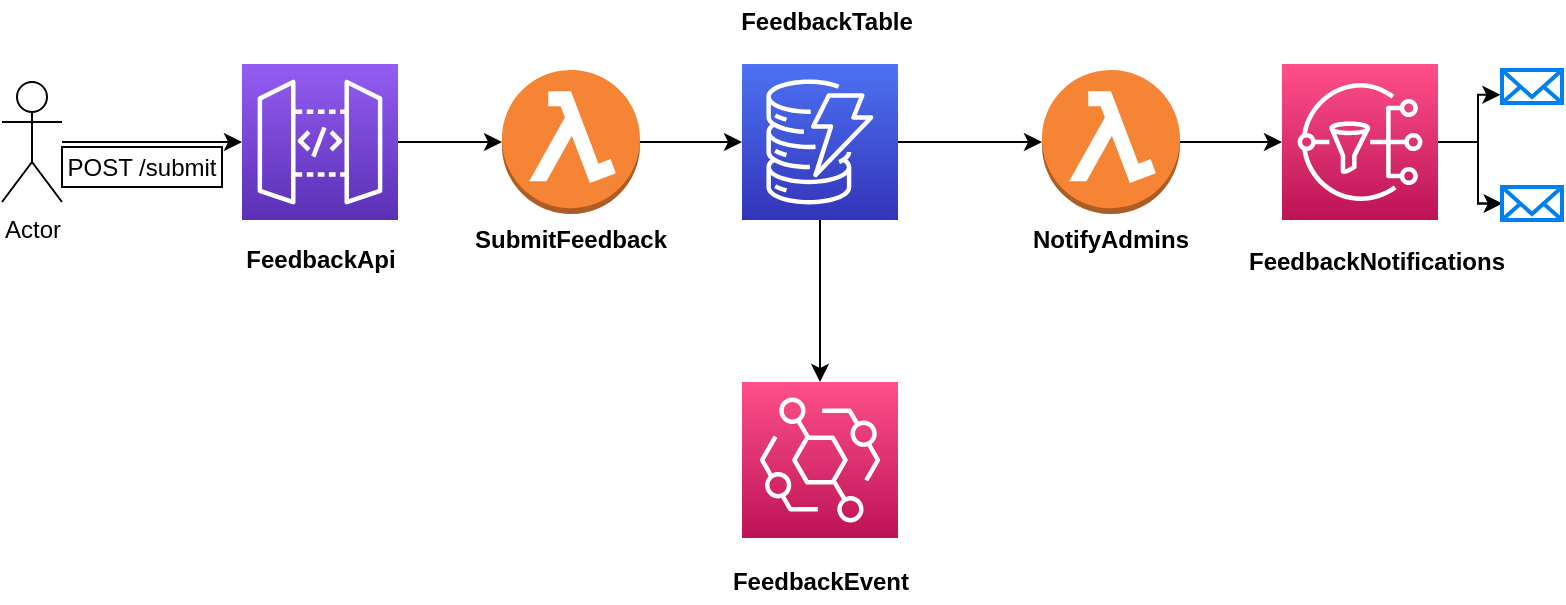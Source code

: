 <mxfile>
    <diagram name="Page-1" id="12k8LJTqPWz9uWwirLdU">
        <mxGraphModel dx="878" dy="273" grid="1" gridSize="10" guides="1" tooltips="1" connect="1" arrows="1" fold="1" page="1" pageScale="1" pageWidth="827" pageHeight="1169" math="0" shadow="0">
            <root>
                <mxCell id="0"/>
                <mxCell id="1" parent="0"/>
                <mxCell id="b7rt-HRciYOIkptiewg2-5" value="" style="edgeStyle=orthogonalEdgeStyle;rounded=0;orthogonalLoop=1;jettySize=auto;html=1;" parent="1" source="b7rt-HRciYOIkptiewg2-1" target="b7rt-HRciYOIkptiewg2-4" edge="1">
                    <mxGeometry relative="1" as="geometry"/>
                </mxCell>
                <mxCell id="b7rt-HRciYOIkptiewg2-1" value="" style="sketch=0;points=[[0,0,0],[0.25,0,0],[0.5,0,0],[0.75,0,0],[1,0,0],[0,1,0],[0.25,1,0],[0.5,1,0],[0.75,1,0],[1,1,0],[0,0.25,0],[0,0.5,0],[0,0.75,0],[1,0.25,0],[1,0.5,0],[1,0.75,0]];outlineConnect=0;fontColor=#232F3E;gradientColor=#945DF2;gradientDirection=north;fillColor=#5A30B5;strokeColor=#ffffff;dashed=0;verticalLabelPosition=bottom;verticalAlign=top;align=center;html=1;fontSize=12;fontStyle=0;aspect=fixed;shape=mxgraph.aws4.resourceIcon;resIcon=mxgraph.aws4.api_gateway;" parent="1" vertex="1">
                    <mxGeometry x="140" y="181" width="78" height="78" as="geometry"/>
                </mxCell>
                <mxCell id="b7rt-HRciYOIkptiewg2-3" style="edgeStyle=orthogonalEdgeStyle;rounded=0;orthogonalLoop=1;jettySize=auto;html=1;entryX=0;entryY=0.5;entryDx=0;entryDy=0;entryPerimeter=0;" parent="1" source="b7rt-HRciYOIkptiewg2-2" target="b7rt-HRciYOIkptiewg2-1" edge="1">
                    <mxGeometry relative="1" as="geometry"/>
                </mxCell>
                <mxCell id="b7rt-HRciYOIkptiewg2-2" value="Actor" style="shape=umlActor;verticalLabelPosition=bottom;verticalAlign=top;html=1;outlineConnect=0;" parent="1" vertex="1">
                    <mxGeometry x="20" y="190" width="30" height="60" as="geometry"/>
                </mxCell>
                <mxCell id="b7rt-HRciYOIkptiewg2-7" value="" style="edgeStyle=orthogonalEdgeStyle;rounded=0;orthogonalLoop=1;jettySize=auto;html=1;" parent="1" source="b7rt-HRciYOIkptiewg2-4" target="b7rt-HRciYOIkptiewg2-6" edge="1">
                    <mxGeometry relative="1" as="geometry"/>
                </mxCell>
                <mxCell id="b7rt-HRciYOIkptiewg2-4" value="" style="outlineConnect=0;dashed=0;verticalLabelPosition=bottom;verticalAlign=top;align=center;html=1;shape=mxgraph.aws3.lambda_function;fillColor=#F58534;gradientColor=none;" parent="1" vertex="1">
                    <mxGeometry x="270" y="184" width="69" height="72" as="geometry"/>
                </mxCell>
                <mxCell id="b7rt-HRciYOIkptiewg2-9" value="" style="edgeStyle=orthogonalEdgeStyle;rounded=0;orthogonalLoop=1;jettySize=auto;html=1;" parent="1" source="b7rt-HRciYOIkptiewg2-6" edge="1">
                    <mxGeometry relative="1" as="geometry">
                        <mxPoint x="540" y="220" as="targetPoint"/>
                    </mxGeometry>
                </mxCell>
                <mxCell id="b7rt-HRciYOIkptiewg2-12" value="" style="edgeStyle=orthogonalEdgeStyle;rounded=0;orthogonalLoop=1;jettySize=auto;html=1;" parent="1" source="b7rt-HRciYOIkptiewg2-6" target="b7rt-HRciYOIkptiewg2-11" edge="1">
                    <mxGeometry relative="1" as="geometry"/>
                </mxCell>
                <mxCell id="b7rt-HRciYOIkptiewg2-6" value="" style="sketch=0;points=[[0,0,0],[0.25,0,0],[0.5,0,0],[0.75,0,0],[1,0,0],[0,1,0],[0.25,1,0],[0.5,1,0],[0.75,1,0],[1,1,0],[0,0.25,0],[0,0.5,0],[0,0.75,0],[1,0.25,0],[1,0.5,0],[1,0.75,0]];outlineConnect=0;fontColor=#232F3E;gradientColor=#4D72F3;gradientDirection=north;fillColor=#3334B9;strokeColor=#ffffff;dashed=0;verticalLabelPosition=bottom;verticalAlign=top;align=center;html=1;fontSize=12;fontStyle=0;aspect=fixed;shape=mxgraph.aws4.resourceIcon;resIcon=mxgraph.aws4.dynamodb;" parent="1" vertex="1">
                    <mxGeometry x="390" y="181" width="78" height="78" as="geometry"/>
                </mxCell>
                <mxCell id="b7rt-HRciYOIkptiewg2-14" value="" style="edgeStyle=orthogonalEdgeStyle;rounded=0;orthogonalLoop=1;jettySize=auto;html=1;" parent="1" source="b7rt-HRciYOIkptiewg2-10" target="b7rt-HRciYOIkptiewg2-13" edge="1">
                    <mxGeometry relative="1" as="geometry"/>
                </mxCell>
                <mxCell id="b7rt-HRciYOIkptiewg2-10" value="" style="outlineConnect=0;dashed=0;verticalLabelPosition=bottom;verticalAlign=top;align=center;html=1;shape=mxgraph.aws3.lambda_function;fillColor=#F58534;gradientColor=none;" parent="1" vertex="1">
                    <mxGeometry x="540" y="184" width="69" height="72" as="geometry"/>
                </mxCell>
                <mxCell id="b7rt-HRciYOIkptiewg2-11" value="" style="sketch=0;points=[[0,0,0],[0.25,0,0],[0.5,0,0],[0.75,0,0],[1,0,0],[0,1,0],[0.25,1,0],[0.5,1,0],[0.75,1,0],[1,1,0],[0,0.25,0],[0,0.5,0],[0,0.75,0],[1,0.25,0],[1,0.5,0],[1,0.75,0]];outlineConnect=0;fontColor=#232F3E;gradientColor=#FF4F8B;gradientDirection=north;fillColor=#BC1356;strokeColor=#ffffff;dashed=0;verticalLabelPosition=bottom;verticalAlign=top;align=center;html=1;fontSize=12;fontStyle=0;aspect=fixed;shape=mxgraph.aws4.resourceIcon;resIcon=mxgraph.aws4.eventbridge;" parent="1" vertex="1">
                    <mxGeometry x="390" y="340" width="78" height="78" as="geometry"/>
                </mxCell>
                <mxCell id="b7rt-HRciYOIkptiewg2-17" value="" style="edgeStyle=orthogonalEdgeStyle;rounded=0;orthogonalLoop=1;jettySize=auto;html=1;" parent="1" source="b7rt-HRciYOIkptiewg2-13" target="b7rt-HRciYOIkptiewg2-16" edge="1">
                    <mxGeometry relative="1" as="geometry"/>
                </mxCell>
                <mxCell id="b7rt-HRciYOIkptiewg2-18" value="" style="edgeStyle=orthogonalEdgeStyle;rounded=0;orthogonalLoop=1;jettySize=auto;html=1;" parent="1" source="b7rt-HRciYOIkptiewg2-13" target="b7rt-HRciYOIkptiewg2-16" edge="1">
                    <mxGeometry relative="1" as="geometry"/>
                </mxCell>
                <mxCell id="b7rt-HRciYOIkptiewg2-20" style="edgeStyle=orthogonalEdgeStyle;rounded=0;orthogonalLoop=1;jettySize=auto;html=1;entryX=-0.027;entryY=0.752;entryDx=0;entryDy=0;entryPerimeter=0;" parent="1" source="b7rt-HRciYOIkptiewg2-13" target="b7rt-HRciYOIkptiewg2-15" edge="1">
                    <mxGeometry relative="1" as="geometry"/>
                </mxCell>
                <mxCell id="b7rt-HRciYOIkptiewg2-13" value="" style="sketch=0;points=[[0,0,0],[0.25,0,0],[0.5,0,0],[0.75,0,0],[1,0,0],[0,1,0],[0.25,1,0],[0.5,1,0],[0.75,1,0],[1,1,0],[0,0.25,0],[0,0.5,0],[0,0.75,0],[1,0.25,0],[1,0.5,0],[1,0.75,0]];outlineConnect=0;fontColor=#232F3E;gradientColor=#FF4F8B;gradientDirection=north;fillColor=#BC1356;strokeColor=#ffffff;dashed=0;verticalLabelPosition=bottom;verticalAlign=top;align=center;html=1;fontSize=12;fontStyle=0;aspect=fixed;shape=mxgraph.aws4.resourceIcon;resIcon=mxgraph.aws4.sns;" parent="1" vertex="1">
                    <mxGeometry x="660" y="181" width="78" height="78" as="geometry"/>
                </mxCell>
                <mxCell id="b7rt-HRciYOIkptiewg2-15" value="" style="html=1;verticalLabelPosition=bottom;align=center;labelBackgroundColor=#ffffff;verticalAlign=top;strokeWidth=2;strokeColor=#0080F0;shadow=0;dashed=0;shape=mxgraph.ios7.icons.mail;" parent="1" vertex="1">
                    <mxGeometry x="770" y="184" width="30" height="16.5" as="geometry"/>
                </mxCell>
                <mxCell id="b7rt-HRciYOIkptiewg2-16" value="" style="html=1;verticalLabelPosition=bottom;align=center;labelBackgroundColor=#ffffff;verticalAlign=top;strokeWidth=2;strokeColor=#0080F0;shadow=0;dashed=0;shape=mxgraph.ios7.icons.mail;" parent="1" vertex="1">
                    <mxGeometry x="770" y="242.5" width="30" height="16.5" as="geometry"/>
                </mxCell>
                <mxCell id="b7rt-HRciYOIkptiewg2-21" value="POST /submit" style="rounded=0;whiteSpace=wrap;html=1;" parent="1" vertex="1">
                    <mxGeometry x="50" y="222.5" width="80" height="20" as="geometry"/>
                </mxCell>
                <mxCell id="b7rt-HRciYOIkptiewg2-22" value="&lt;b&gt;SubmitFeedback&lt;/b&gt;" style="rounded=0;whiteSpace=wrap;html=1;border=none;strokeColor=#FFFFFF;" parent="1" vertex="1">
                    <mxGeometry x="252.25" y="259" width="104.5" height="20" as="geometry"/>
                </mxCell>
                <mxCell id="b7rt-HRciYOIkptiewg2-23" value="&lt;b&gt;FeedbackTable&lt;/b&gt;" style="rounded=0;whiteSpace=wrap;html=1;border=none;strokeColor=#FFFFFF;" parent="1" vertex="1">
                    <mxGeometry x="380" y="150" width="104.5" height="20" as="geometry"/>
                </mxCell>
                <mxCell id="b7rt-HRciYOIkptiewg2-24" value="&lt;b&gt;FeedbackNotifications&lt;/b&gt;" style="rounded=0;whiteSpace=wrap;html=1;border=none;strokeColor=#FFFFFF;" parent="1" vertex="1">
                    <mxGeometry x="643.5" y="270" width="126.5" height="20" as="geometry"/>
                </mxCell>
                <mxCell id="b7rt-HRciYOIkptiewg2-26" value="&lt;b&gt;NotifyAdmins&lt;/b&gt;" style="rounded=0;whiteSpace=wrap;html=1;border=none;strokeColor=#FFFFFF;" parent="1" vertex="1">
                    <mxGeometry x="522.25" y="259" width="104.5" height="20" as="geometry"/>
                </mxCell>
                <mxCell id="b7rt-HRciYOIkptiewg2-27" value="&lt;b&gt;FeedbackEvent&lt;/b&gt;" style="rounded=0;whiteSpace=wrap;html=1;border=none;strokeColor=#FFFFFF;" parent="1" vertex="1">
                    <mxGeometry x="376.75" y="430" width="104.5" height="20" as="geometry"/>
                </mxCell>
                <mxCell id="2" value="&lt;b&gt;FeedbackApi&lt;/b&gt;" style="rounded=0;whiteSpace=wrap;html=1;border=none;strokeColor=#FFFFFF;" parent="1" vertex="1">
                    <mxGeometry x="126.75" y="269" width="104.5" height="20" as="geometry"/>
                </mxCell>
            </root>
        </mxGraphModel>
    </diagram>
</mxfile>